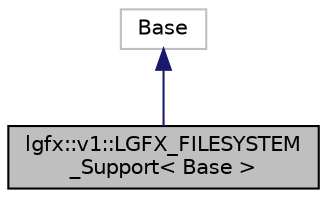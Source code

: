 digraph "lgfx::v1::LGFX_FILESYSTEM_Support&lt; Base &gt;"
{
 // LATEX_PDF_SIZE
  edge [fontname="Helvetica",fontsize="10",labelfontname="Helvetica",labelfontsize="10"];
  node [fontname="Helvetica",fontsize="10",shape=record];
  Node1 [label="lgfx::v1::LGFX_FILESYSTEM\l_Support\< Base \>",height=0.2,width=0.4,color="black", fillcolor="grey75", style="filled", fontcolor="black",tooltip="Warning : Do not add any data members to this class."];
  Node2 -> Node1 [dir="back",color="midnightblue",fontsize="10",style="solid",fontname="Helvetica"];
  Node2 [label="Base",height=0.2,width=0.4,color="grey75", fillcolor="white", style="filled",tooltip=" "];
}
